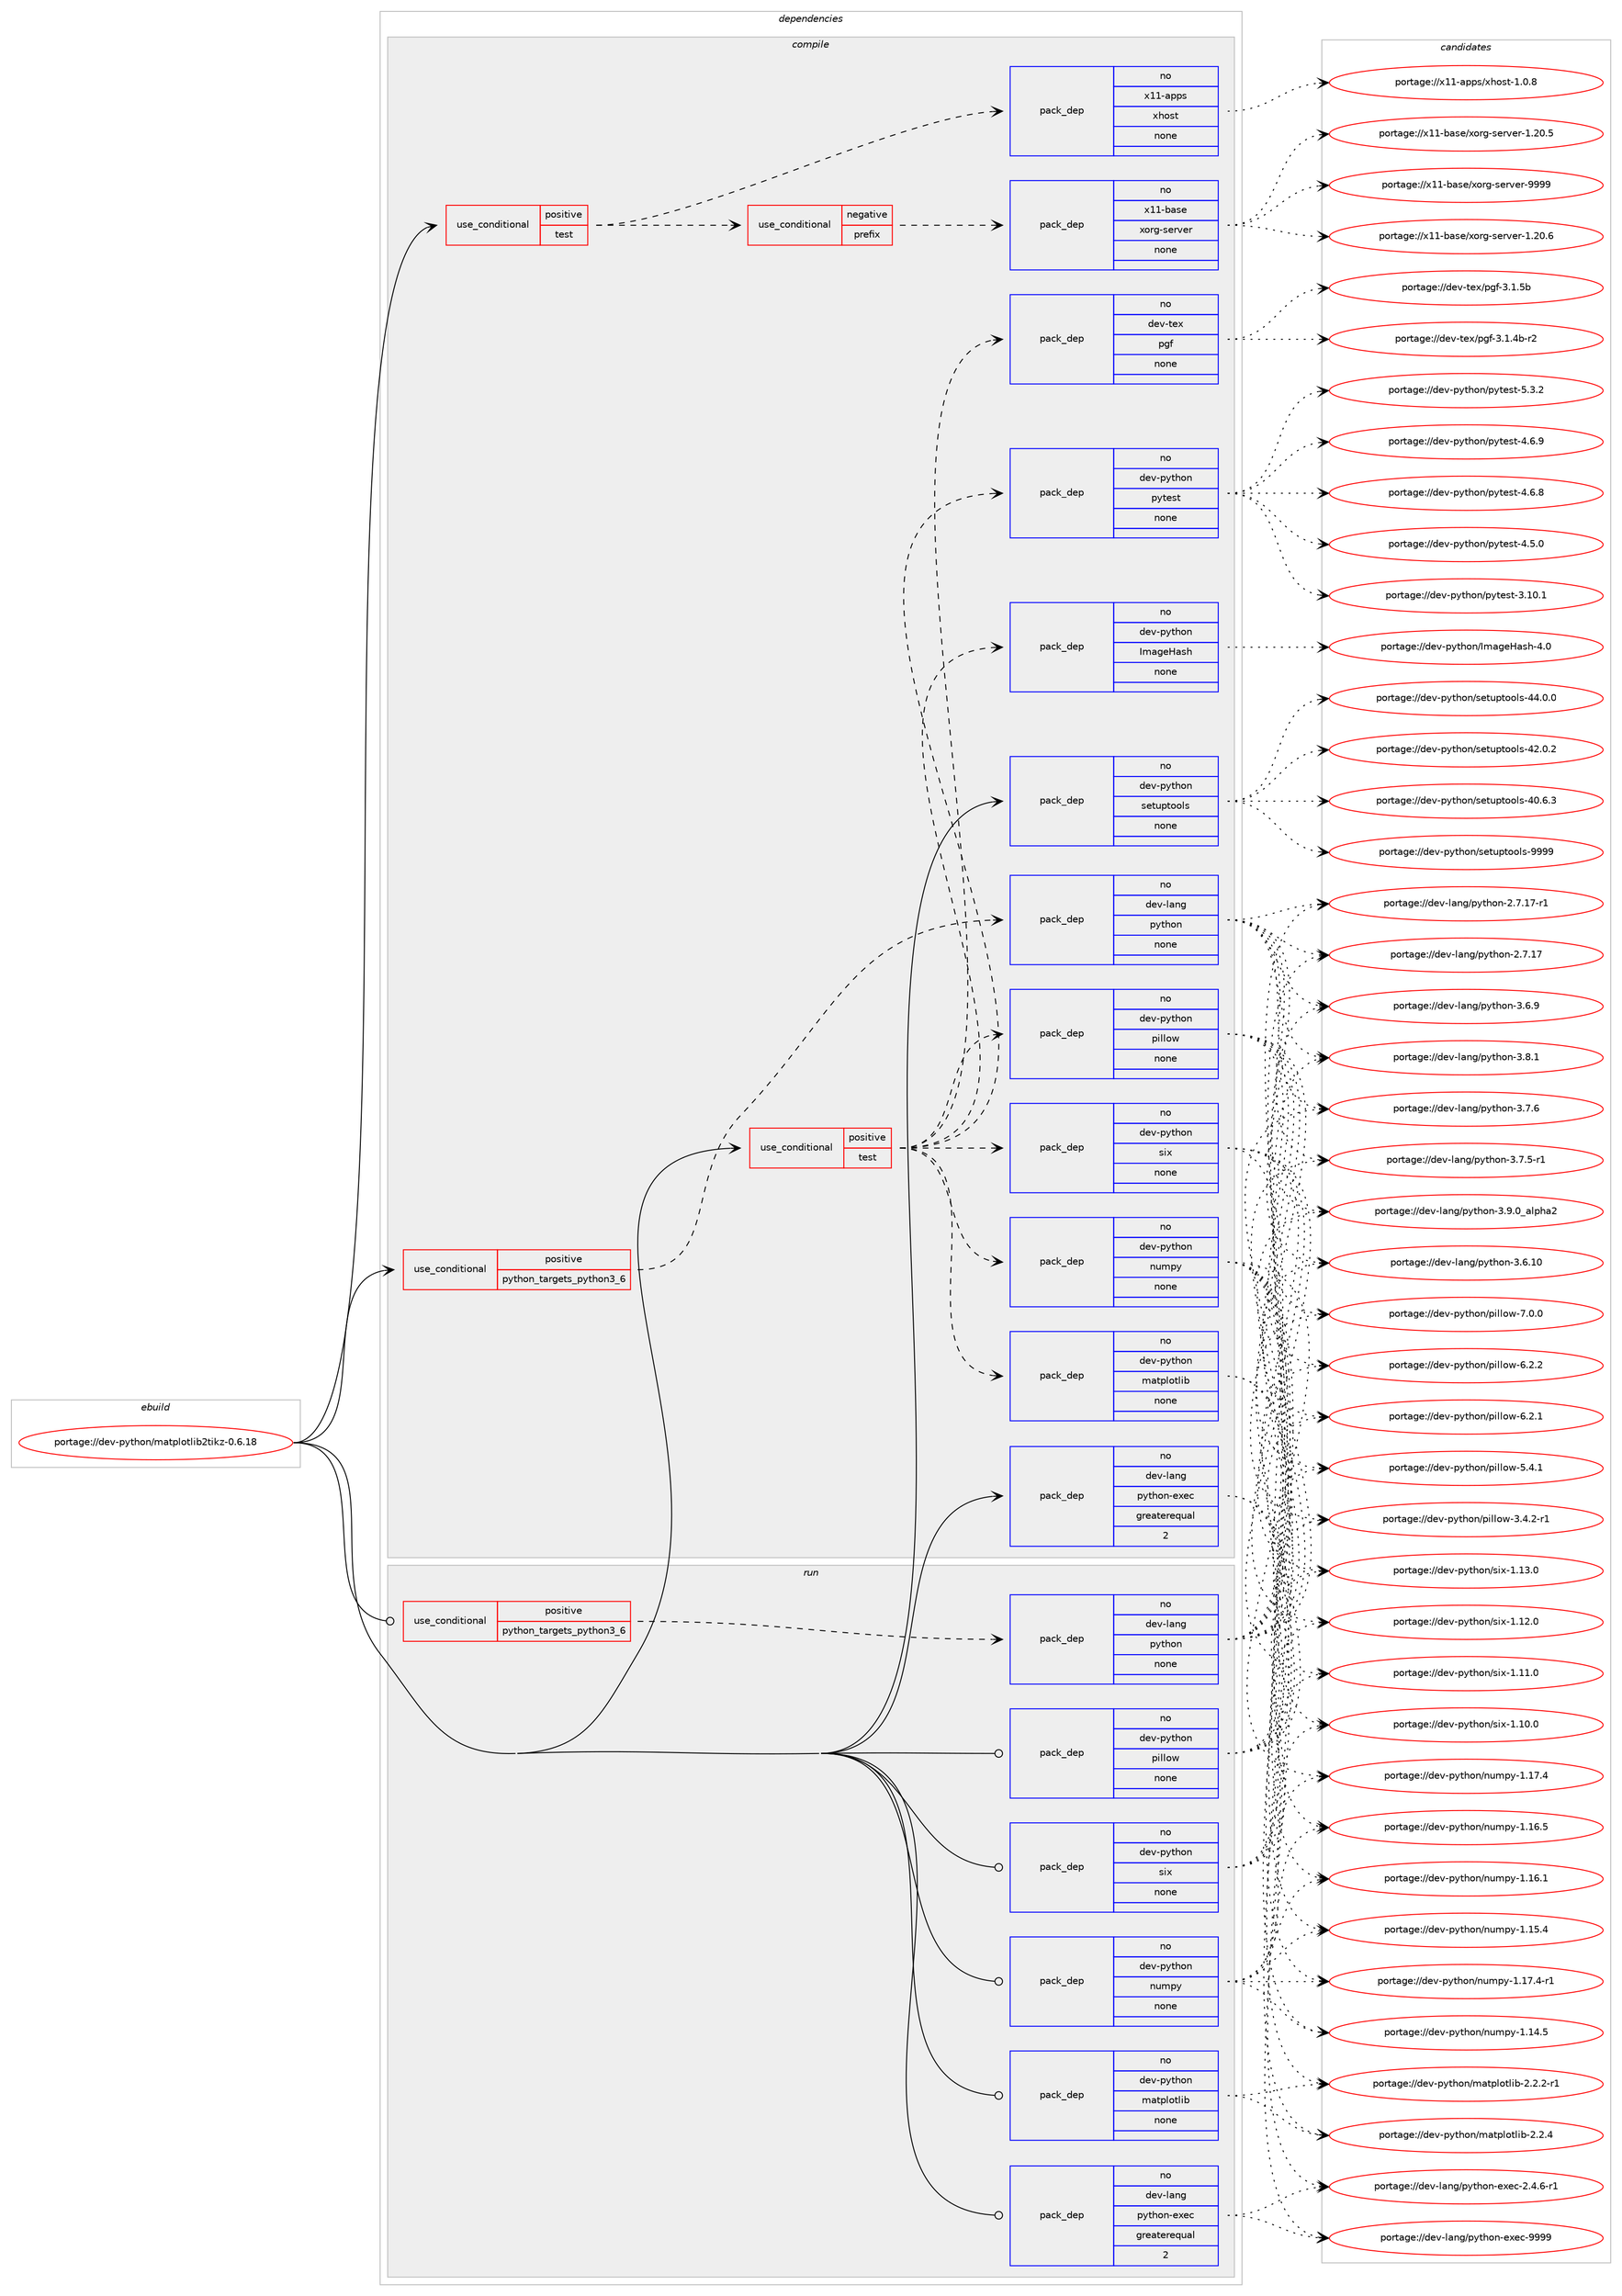 digraph prolog {

# *************
# Graph options
# *************

newrank=true;
concentrate=true;
compound=true;
graph [rankdir=LR,fontname=Helvetica,fontsize=10,ranksep=1.5];#, ranksep=2.5, nodesep=0.2];
edge  [arrowhead=vee];
node  [fontname=Helvetica,fontsize=10];

# **********
# The ebuild
# **********

subgraph cluster_leftcol {
color=gray;
label=<<i>ebuild</i>>;
id [label="portage://dev-python/matplotlib2tikz-0.6.18", color=red, width=4, href="../dev-python/matplotlib2tikz-0.6.18.svg"];
}

# ****************
# The dependencies
# ****************

subgraph cluster_midcol {
color=gray;
label=<<i>dependencies</i>>;
subgraph cluster_compile {
fillcolor="#eeeeee";
style=filled;
label=<<i>compile</i>>;
subgraph cond113051 {
dependency450873 [label=<<TABLE BORDER="0" CELLBORDER="1" CELLSPACING="0" CELLPADDING="4"><TR><TD ROWSPAN="3" CELLPADDING="10">use_conditional</TD></TR><TR><TD>positive</TD></TR><TR><TD>python_targets_python3_6</TD></TR></TABLE>>, shape=none, color=red];
subgraph pack332842 {
dependency450874 [label=<<TABLE BORDER="0" CELLBORDER="1" CELLSPACING="0" CELLPADDING="4" WIDTH="220"><TR><TD ROWSPAN="6" CELLPADDING="30">pack_dep</TD></TR><TR><TD WIDTH="110">no</TD></TR><TR><TD>dev-lang</TD></TR><TR><TD>python</TD></TR><TR><TD>none</TD></TR><TR><TD></TD></TR></TABLE>>, shape=none, color=blue];
}
dependency450873:e -> dependency450874:w [weight=20,style="dashed",arrowhead="vee"];
}
id:e -> dependency450873:w [weight=20,style="solid",arrowhead="vee"];
subgraph cond113052 {
dependency450875 [label=<<TABLE BORDER="0" CELLBORDER="1" CELLSPACING="0" CELLPADDING="4"><TR><TD ROWSPAN="3" CELLPADDING="10">use_conditional</TD></TR><TR><TD>positive</TD></TR><TR><TD>test</TD></TR></TABLE>>, shape=none, color=red];
subgraph cond113053 {
dependency450876 [label=<<TABLE BORDER="0" CELLBORDER="1" CELLSPACING="0" CELLPADDING="4"><TR><TD ROWSPAN="3" CELLPADDING="10">use_conditional</TD></TR><TR><TD>negative</TD></TR><TR><TD>prefix</TD></TR></TABLE>>, shape=none, color=red];
subgraph pack332843 {
dependency450877 [label=<<TABLE BORDER="0" CELLBORDER="1" CELLSPACING="0" CELLPADDING="4" WIDTH="220"><TR><TD ROWSPAN="6" CELLPADDING="30">pack_dep</TD></TR><TR><TD WIDTH="110">no</TD></TR><TR><TD>x11-base</TD></TR><TR><TD>xorg-server</TD></TR><TR><TD>none</TD></TR><TR><TD></TD></TR></TABLE>>, shape=none, color=blue];
}
dependency450876:e -> dependency450877:w [weight=20,style="dashed",arrowhead="vee"];
}
dependency450875:e -> dependency450876:w [weight=20,style="dashed",arrowhead="vee"];
subgraph pack332844 {
dependency450878 [label=<<TABLE BORDER="0" CELLBORDER="1" CELLSPACING="0" CELLPADDING="4" WIDTH="220"><TR><TD ROWSPAN="6" CELLPADDING="30">pack_dep</TD></TR><TR><TD WIDTH="110">no</TD></TR><TR><TD>x11-apps</TD></TR><TR><TD>xhost</TD></TR><TR><TD>none</TD></TR><TR><TD></TD></TR></TABLE>>, shape=none, color=blue];
}
dependency450875:e -> dependency450878:w [weight=20,style="dashed",arrowhead="vee"];
}
id:e -> dependency450875:w [weight=20,style="solid",arrowhead="vee"];
subgraph cond113054 {
dependency450879 [label=<<TABLE BORDER="0" CELLBORDER="1" CELLSPACING="0" CELLPADDING="4"><TR><TD ROWSPAN="3" CELLPADDING="10">use_conditional</TD></TR><TR><TD>positive</TD></TR><TR><TD>test</TD></TR></TABLE>>, shape=none, color=red];
subgraph pack332845 {
dependency450880 [label=<<TABLE BORDER="0" CELLBORDER="1" CELLSPACING="0" CELLPADDING="4" WIDTH="220"><TR><TD ROWSPAN="6" CELLPADDING="30">pack_dep</TD></TR><TR><TD WIDTH="110">no</TD></TR><TR><TD>dev-python</TD></TR><TR><TD>matplotlib</TD></TR><TR><TD>none</TD></TR><TR><TD></TD></TR></TABLE>>, shape=none, color=blue];
}
dependency450879:e -> dependency450880:w [weight=20,style="dashed",arrowhead="vee"];
subgraph pack332846 {
dependency450881 [label=<<TABLE BORDER="0" CELLBORDER="1" CELLSPACING="0" CELLPADDING="4" WIDTH="220"><TR><TD ROWSPAN="6" CELLPADDING="30">pack_dep</TD></TR><TR><TD WIDTH="110">no</TD></TR><TR><TD>dev-python</TD></TR><TR><TD>numpy</TD></TR><TR><TD>none</TD></TR><TR><TD></TD></TR></TABLE>>, shape=none, color=blue];
}
dependency450879:e -> dependency450881:w [weight=20,style="dashed",arrowhead="vee"];
subgraph pack332847 {
dependency450882 [label=<<TABLE BORDER="0" CELLBORDER="1" CELLSPACING="0" CELLPADDING="4" WIDTH="220"><TR><TD ROWSPAN="6" CELLPADDING="30">pack_dep</TD></TR><TR><TD WIDTH="110">no</TD></TR><TR><TD>dev-python</TD></TR><TR><TD>pillow</TD></TR><TR><TD>none</TD></TR><TR><TD></TD></TR></TABLE>>, shape=none, color=blue];
}
dependency450879:e -> dependency450882:w [weight=20,style="dashed",arrowhead="vee"];
subgraph pack332848 {
dependency450883 [label=<<TABLE BORDER="0" CELLBORDER="1" CELLSPACING="0" CELLPADDING="4" WIDTH="220"><TR><TD ROWSPAN="6" CELLPADDING="30">pack_dep</TD></TR><TR><TD WIDTH="110">no</TD></TR><TR><TD>dev-python</TD></TR><TR><TD>six</TD></TR><TR><TD>none</TD></TR><TR><TD></TD></TR></TABLE>>, shape=none, color=blue];
}
dependency450879:e -> dependency450883:w [weight=20,style="dashed",arrowhead="vee"];
subgraph pack332849 {
dependency450884 [label=<<TABLE BORDER="0" CELLBORDER="1" CELLSPACING="0" CELLPADDING="4" WIDTH="220"><TR><TD ROWSPAN="6" CELLPADDING="30">pack_dep</TD></TR><TR><TD WIDTH="110">no</TD></TR><TR><TD>dev-python</TD></TR><TR><TD>ImageHash</TD></TR><TR><TD>none</TD></TR><TR><TD></TD></TR></TABLE>>, shape=none, color=blue];
}
dependency450879:e -> dependency450884:w [weight=20,style="dashed",arrowhead="vee"];
subgraph pack332850 {
dependency450885 [label=<<TABLE BORDER="0" CELLBORDER="1" CELLSPACING="0" CELLPADDING="4" WIDTH="220"><TR><TD ROWSPAN="6" CELLPADDING="30">pack_dep</TD></TR><TR><TD WIDTH="110">no</TD></TR><TR><TD>dev-python</TD></TR><TR><TD>pytest</TD></TR><TR><TD>none</TD></TR><TR><TD></TD></TR></TABLE>>, shape=none, color=blue];
}
dependency450879:e -> dependency450885:w [weight=20,style="dashed",arrowhead="vee"];
subgraph pack332851 {
dependency450886 [label=<<TABLE BORDER="0" CELLBORDER="1" CELLSPACING="0" CELLPADDING="4" WIDTH="220"><TR><TD ROWSPAN="6" CELLPADDING="30">pack_dep</TD></TR><TR><TD WIDTH="110">no</TD></TR><TR><TD>dev-tex</TD></TR><TR><TD>pgf</TD></TR><TR><TD>none</TD></TR><TR><TD></TD></TR></TABLE>>, shape=none, color=blue];
}
dependency450879:e -> dependency450886:w [weight=20,style="dashed",arrowhead="vee"];
}
id:e -> dependency450879:w [weight=20,style="solid",arrowhead="vee"];
subgraph pack332852 {
dependency450887 [label=<<TABLE BORDER="0" CELLBORDER="1" CELLSPACING="0" CELLPADDING="4" WIDTH="220"><TR><TD ROWSPAN="6" CELLPADDING="30">pack_dep</TD></TR><TR><TD WIDTH="110">no</TD></TR><TR><TD>dev-lang</TD></TR><TR><TD>python-exec</TD></TR><TR><TD>greaterequal</TD></TR><TR><TD>2</TD></TR></TABLE>>, shape=none, color=blue];
}
id:e -> dependency450887:w [weight=20,style="solid",arrowhead="vee"];
subgraph pack332853 {
dependency450888 [label=<<TABLE BORDER="0" CELLBORDER="1" CELLSPACING="0" CELLPADDING="4" WIDTH="220"><TR><TD ROWSPAN="6" CELLPADDING="30">pack_dep</TD></TR><TR><TD WIDTH="110">no</TD></TR><TR><TD>dev-python</TD></TR><TR><TD>setuptools</TD></TR><TR><TD>none</TD></TR><TR><TD></TD></TR></TABLE>>, shape=none, color=blue];
}
id:e -> dependency450888:w [weight=20,style="solid",arrowhead="vee"];
}
subgraph cluster_compileandrun {
fillcolor="#eeeeee";
style=filled;
label=<<i>compile and run</i>>;
}
subgraph cluster_run {
fillcolor="#eeeeee";
style=filled;
label=<<i>run</i>>;
subgraph cond113055 {
dependency450889 [label=<<TABLE BORDER="0" CELLBORDER="1" CELLSPACING="0" CELLPADDING="4"><TR><TD ROWSPAN="3" CELLPADDING="10">use_conditional</TD></TR><TR><TD>positive</TD></TR><TR><TD>python_targets_python3_6</TD></TR></TABLE>>, shape=none, color=red];
subgraph pack332854 {
dependency450890 [label=<<TABLE BORDER="0" CELLBORDER="1" CELLSPACING="0" CELLPADDING="4" WIDTH="220"><TR><TD ROWSPAN="6" CELLPADDING="30">pack_dep</TD></TR><TR><TD WIDTH="110">no</TD></TR><TR><TD>dev-lang</TD></TR><TR><TD>python</TD></TR><TR><TD>none</TD></TR><TR><TD></TD></TR></TABLE>>, shape=none, color=blue];
}
dependency450889:e -> dependency450890:w [weight=20,style="dashed",arrowhead="vee"];
}
id:e -> dependency450889:w [weight=20,style="solid",arrowhead="odot"];
subgraph pack332855 {
dependency450891 [label=<<TABLE BORDER="0" CELLBORDER="1" CELLSPACING="0" CELLPADDING="4" WIDTH="220"><TR><TD ROWSPAN="6" CELLPADDING="30">pack_dep</TD></TR><TR><TD WIDTH="110">no</TD></TR><TR><TD>dev-lang</TD></TR><TR><TD>python-exec</TD></TR><TR><TD>greaterequal</TD></TR><TR><TD>2</TD></TR></TABLE>>, shape=none, color=blue];
}
id:e -> dependency450891:w [weight=20,style="solid",arrowhead="odot"];
subgraph pack332856 {
dependency450892 [label=<<TABLE BORDER="0" CELLBORDER="1" CELLSPACING="0" CELLPADDING="4" WIDTH="220"><TR><TD ROWSPAN="6" CELLPADDING="30">pack_dep</TD></TR><TR><TD WIDTH="110">no</TD></TR><TR><TD>dev-python</TD></TR><TR><TD>matplotlib</TD></TR><TR><TD>none</TD></TR><TR><TD></TD></TR></TABLE>>, shape=none, color=blue];
}
id:e -> dependency450892:w [weight=20,style="solid",arrowhead="odot"];
subgraph pack332857 {
dependency450893 [label=<<TABLE BORDER="0" CELLBORDER="1" CELLSPACING="0" CELLPADDING="4" WIDTH="220"><TR><TD ROWSPAN="6" CELLPADDING="30">pack_dep</TD></TR><TR><TD WIDTH="110">no</TD></TR><TR><TD>dev-python</TD></TR><TR><TD>numpy</TD></TR><TR><TD>none</TD></TR><TR><TD></TD></TR></TABLE>>, shape=none, color=blue];
}
id:e -> dependency450893:w [weight=20,style="solid",arrowhead="odot"];
subgraph pack332858 {
dependency450894 [label=<<TABLE BORDER="0" CELLBORDER="1" CELLSPACING="0" CELLPADDING="4" WIDTH="220"><TR><TD ROWSPAN="6" CELLPADDING="30">pack_dep</TD></TR><TR><TD WIDTH="110">no</TD></TR><TR><TD>dev-python</TD></TR><TR><TD>pillow</TD></TR><TR><TD>none</TD></TR><TR><TD></TD></TR></TABLE>>, shape=none, color=blue];
}
id:e -> dependency450894:w [weight=20,style="solid",arrowhead="odot"];
subgraph pack332859 {
dependency450895 [label=<<TABLE BORDER="0" CELLBORDER="1" CELLSPACING="0" CELLPADDING="4" WIDTH="220"><TR><TD ROWSPAN="6" CELLPADDING="30">pack_dep</TD></TR><TR><TD WIDTH="110">no</TD></TR><TR><TD>dev-python</TD></TR><TR><TD>six</TD></TR><TR><TD>none</TD></TR><TR><TD></TD></TR></TABLE>>, shape=none, color=blue];
}
id:e -> dependency450895:w [weight=20,style="solid",arrowhead="odot"];
}
}

# **************
# The candidates
# **************

subgraph cluster_choices {
rank=same;
color=gray;
label=<<i>candidates</i>>;

subgraph choice332842 {
color=black;
nodesep=1;
choice10010111845108971101034711212111610411111045514657464895971081121049750 [label="portage://dev-lang/python-3.9.0_alpha2", color=red, width=4,href="../dev-lang/python-3.9.0_alpha2.svg"];
choice100101118451089711010347112121116104111110455146564649 [label="portage://dev-lang/python-3.8.1", color=red, width=4,href="../dev-lang/python-3.8.1.svg"];
choice100101118451089711010347112121116104111110455146554654 [label="portage://dev-lang/python-3.7.6", color=red, width=4,href="../dev-lang/python-3.7.6.svg"];
choice1001011184510897110103471121211161041111104551465546534511449 [label="portage://dev-lang/python-3.7.5-r1", color=red, width=4,href="../dev-lang/python-3.7.5-r1.svg"];
choice100101118451089711010347112121116104111110455146544657 [label="portage://dev-lang/python-3.6.9", color=red, width=4,href="../dev-lang/python-3.6.9.svg"];
choice10010111845108971101034711212111610411111045514654464948 [label="portage://dev-lang/python-3.6.10", color=red, width=4,href="../dev-lang/python-3.6.10.svg"];
choice100101118451089711010347112121116104111110455046554649554511449 [label="portage://dev-lang/python-2.7.17-r1", color=red, width=4,href="../dev-lang/python-2.7.17-r1.svg"];
choice10010111845108971101034711212111610411111045504655464955 [label="portage://dev-lang/python-2.7.17", color=red, width=4,href="../dev-lang/python-2.7.17.svg"];
dependency450874:e -> choice10010111845108971101034711212111610411111045514657464895971081121049750:w [style=dotted,weight="100"];
dependency450874:e -> choice100101118451089711010347112121116104111110455146564649:w [style=dotted,weight="100"];
dependency450874:e -> choice100101118451089711010347112121116104111110455146554654:w [style=dotted,weight="100"];
dependency450874:e -> choice1001011184510897110103471121211161041111104551465546534511449:w [style=dotted,weight="100"];
dependency450874:e -> choice100101118451089711010347112121116104111110455146544657:w [style=dotted,weight="100"];
dependency450874:e -> choice10010111845108971101034711212111610411111045514654464948:w [style=dotted,weight="100"];
dependency450874:e -> choice100101118451089711010347112121116104111110455046554649554511449:w [style=dotted,weight="100"];
dependency450874:e -> choice10010111845108971101034711212111610411111045504655464955:w [style=dotted,weight="100"];
}
subgraph choice332843 {
color=black;
nodesep=1;
choice120494945989711510147120111114103451151011141181011144557575757 [label="portage://x11-base/xorg-server-9999", color=red, width=4,href="../x11-base/xorg-server-9999.svg"];
choice1204949459897115101471201111141034511510111411810111445494650484654 [label="portage://x11-base/xorg-server-1.20.6", color=red, width=4,href="../x11-base/xorg-server-1.20.6.svg"];
choice1204949459897115101471201111141034511510111411810111445494650484653 [label="portage://x11-base/xorg-server-1.20.5", color=red, width=4,href="../x11-base/xorg-server-1.20.5.svg"];
dependency450877:e -> choice120494945989711510147120111114103451151011141181011144557575757:w [style=dotted,weight="100"];
dependency450877:e -> choice1204949459897115101471201111141034511510111411810111445494650484654:w [style=dotted,weight="100"];
dependency450877:e -> choice1204949459897115101471201111141034511510111411810111445494650484653:w [style=dotted,weight="100"];
}
subgraph choice332844 {
color=black;
nodesep=1;
choice1204949459711211211547120104111115116454946484656 [label="portage://x11-apps/xhost-1.0.8", color=red, width=4,href="../x11-apps/xhost-1.0.8.svg"];
dependency450878:e -> choice1204949459711211211547120104111115116454946484656:w [style=dotted,weight="100"];
}
subgraph choice332845 {
color=black;
nodesep=1;
choice10010111845112121116104111110471099711611210811111610810598455046504652 [label="portage://dev-python/matplotlib-2.2.4", color=red, width=4,href="../dev-python/matplotlib-2.2.4.svg"];
choice100101118451121211161041111104710997116112108111116108105984550465046504511449 [label="portage://dev-python/matplotlib-2.2.2-r1", color=red, width=4,href="../dev-python/matplotlib-2.2.2-r1.svg"];
dependency450880:e -> choice10010111845112121116104111110471099711611210811111610810598455046504652:w [style=dotted,weight="100"];
dependency450880:e -> choice100101118451121211161041111104710997116112108111116108105984550465046504511449:w [style=dotted,weight="100"];
}
subgraph choice332846 {
color=black;
nodesep=1;
choice1001011184511212111610411111047110117109112121454946495546524511449 [label="portage://dev-python/numpy-1.17.4-r1", color=red, width=4,href="../dev-python/numpy-1.17.4-r1.svg"];
choice100101118451121211161041111104711011710911212145494649554652 [label="portage://dev-python/numpy-1.17.4", color=red, width=4,href="../dev-python/numpy-1.17.4.svg"];
choice100101118451121211161041111104711011710911212145494649544653 [label="portage://dev-python/numpy-1.16.5", color=red, width=4,href="../dev-python/numpy-1.16.5.svg"];
choice100101118451121211161041111104711011710911212145494649544649 [label="portage://dev-python/numpy-1.16.1", color=red, width=4,href="../dev-python/numpy-1.16.1.svg"];
choice100101118451121211161041111104711011710911212145494649534652 [label="portage://dev-python/numpy-1.15.4", color=red, width=4,href="../dev-python/numpy-1.15.4.svg"];
choice100101118451121211161041111104711011710911212145494649524653 [label="portage://dev-python/numpy-1.14.5", color=red, width=4,href="../dev-python/numpy-1.14.5.svg"];
dependency450881:e -> choice1001011184511212111610411111047110117109112121454946495546524511449:w [style=dotted,weight="100"];
dependency450881:e -> choice100101118451121211161041111104711011710911212145494649554652:w [style=dotted,weight="100"];
dependency450881:e -> choice100101118451121211161041111104711011710911212145494649544653:w [style=dotted,weight="100"];
dependency450881:e -> choice100101118451121211161041111104711011710911212145494649544649:w [style=dotted,weight="100"];
dependency450881:e -> choice100101118451121211161041111104711011710911212145494649534652:w [style=dotted,weight="100"];
dependency450881:e -> choice100101118451121211161041111104711011710911212145494649524653:w [style=dotted,weight="100"];
}
subgraph choice332847 {
color=black;
nodesep=1;
choice1001011184511212111610411111047112105108108111119455546484648 [label="portage://dev-python/pillow-7.0.0", color=red, width=4,href="../dev-python/pillow-7.0.0.svg"];
choice1001011184511212111610411111047112105108108111119455446504650 [label="portage://dev-python/pillow-6.2.2", color=red, width=4,href="../dev-python/pillow-6.2.2.svg"];
choice1001011184511212111610411111047112105108108111119455446504649 [label="portage://dev-python/pillow-6.2.1", color=red, width=4,href="../dev-python/pillow-6.2.1.svg"];
choice1001011184511212111610411111047112105108108111119455346524649 [label="portage://dev-python/pillow-5.4.1", color=red, width=4,href="../dev-python/pillow-5.4.1.svg"];
choice10010111845112121116104111110471121051081081111194551465246504511449 [label="portage://dev-python/pillow-3.4.2-r1", color=red, width=4,href="../dev-python/pillow-3.4.2-r1.svg"];
dependency450882:e -> choice1001011184511212111610411111047112105108108111119455546484648:w [style=dotted,weight="100"];
dependency450882:e -> choice1001011184511212111610411111047112105108108111119455446504650:w [style=dotted,weight="100"];
dependency450882:e -> choice1001011184511212111610411111047112105108108111119455446504649:w [style=dotted,weight="100"];
dependency450882:e -> choice1001011184511212111610411111047112105108108111119455346524649:w [style=dotted,weight="100"];
dependency450882:e -> choice10010111845112121116104111110471121051081081111194551465246504511449:w [style=dotted,weight="100"];
}
subgraph choice332848 {
color=black;
nodesep=1;
choice100101118451121211161041111104711510512045494649514648 [label="portage://dev-python/six-1.13.0", color=red, width=4,href="../dev-python/six-1.13.0.svg"];
choice100101118451121211161041111104711510512045494649504648 [label="portage://dev-python/six-1.12.0", color=red, width=4,href="../dev-python/six-1.12.0.svg"];
choice100101118451121211161041111104711510512045494649494648 [label="portage://dev-python/six-1.11.0", color=red, width=4,href="../dev-python/six-1.11.0.svg"];
choice100101118451121211161041111104711510512045494649484648 [label="portage://dev-python/six-1.10.0", color=red, width=4,href="../dev-python/six-1.10.0.svg"];
dependency450883:e -> choice100101118451121211161041111104711510512045494649514648:w [style=dotted,weight="100"];
dependency450883:e -> choice100101118451121211161041111104711510512045494649504648:w [style=dotted,weight="100"];
dependency450883:e -> choice100101118451121211161041111104711510512045494649494648:w [style=dotted,weight="100"];
dependency450883:e -> choice100101118451121211161041111104711510512045494649484648:w [style=dotted,weight="100"];
}
subgraph choice332849 {
color=black;
nodesep=1;
choice10010111845112121116104111110477310997103101729711510445524648 [label="portage://dev-python/ImageHash-4.0", color=red, width=4,href="../dev-python/ImageHash-4.0.svg"];
dependency450884:e -> choice10010111845112121116104111110477310997103101729711510445524648:w [style=dotted,weight="100"];
}
subgraph choice332850 {
color=black;
nodesep=1;
choice1001011184511212111610411111047112121116101115116455346514650 [label="portage://dev-python/pytest-5.3.2", color=red, width=4,href="../dev-python/pytest-5.3.2.svg"];
choice1001011184511212111610411111047112121116101115116455246544657 [label="portage://dev-python/pytest-4.6.9", color=red, width=4,href="../dev-python/pytest-4.6.9.svg"];
choice1001011184511212111610411111047112121116101115116455246544656 [label="portage://dev-python/pytest-4.6.8", color=red, width=4,href="../dev-python/pytest-4.6.8.svg"];
choice1001011184511212111610411111047112121116101115116455246534648 [label="portage://dev-python/pytest-4.5.0", color=red, width=4,href="../dev-python/pytest-4.5.0.svg"];
choice100101118451121211161041111104711212111610111511645514649484649 [label="portage://dev-python/pytest-3.10.1", color=red, width=4,href="../dev-python/pytest-3.10.1.svg"];
dependency450885:e -> choice1001011184511212111610411111047112121116101115116455346514650:w [style=dotted,weight="100"];
dependency450885:e -> choice1001011184511212111610411111047112121116101115116455246544657:w [style=dotted,weight="100"];
dependency450885:e -> choice1001011184511212111610411111047112121116101115116455246544656:w [style=dotted,weight="100"];
dependency450885:e -> choice1001011184511212111610411111047112121116101115116455246534648:w [style=dotted,weight="100"];
dependency450885:e -> choice100101118451121211161041111104711212111610111511645514649484649:w [style=dotted,weight="100"];
}
subgraph choice332851 {
color=black;
nodesep=1;
choice100101118451161011204711210310245514649465398 [label="portage://dev-tex/pgf-3.1.5b", color=red, width=4,href="../dev-tex/pgf-3.1.5b.svg"];
choice1001011184511610112047112103102455146494652984511450 [label="portage://dev-tex/pgf-3.1.4b-r2", color=red, width=4,href="../dev-tex/pgf-3.1.4b-r2.svg"];
dependency450886:e -> choice100101118451161011204711210310245514649465398:w [style=dotted,weight="100"];
dependency450886:e -> choice1001011184511610112047112103102455146494652984511450:w [style=dotted,weight="100"];
}
subgraph choice332852 {
color=black;
nodesep=1;
choice10010111845108971101034711212111610411111045101120101994557575757 [label="portage://dev-lang/python-exec-9999", color=red, width=4,href="../dev-lang/python-exec-9999.svg"];
choice10010111845108971101034711212111610411111045101120101994550465246544511449 [label="portage://dev-lang/python-exec-2.4.6-r1", color=red, width=4,href="../dev-lang/python-exec-2.4.6-r1.svg"];
dependency450887:e -> choice10010111845108971101034711212111610411111045101120101994557575757:w [style=dotted,weight="100"];
dependency450887:e -> choice10010111845108971101034711212111610411111045101120101994550465246544511449:w [style=dotted,weight="100"];
}
subgraph choice332853 {
color=black;
nodesep=1;
choice10010111845112121116104111110471151011161171121161111111081154557575757 [label="portage://dev-python/setuptools-9999", color=red, width=4,href="../dev-python/setuptools-9999.svg"];
choice100101118451121211161041111104711510111611711211611111110811545525246484648 [label="portage://dev-python/setuptools-44.0.0", color=red, width=4,href="../dev-python/setuptools-44.0.0.svg"];
choice100101118451121211161041111104711510111611711211611111110811545525046484650 [label="portage://dev-python/setuptools-42.0.2", color=red, width=4,href="../dev-python/setuptools-42.0.2.svg"];
choice100101118451121211161041111104711510111611711211611111110811545524846544651 [label="portage://dev-python/setuptools-40.6.3", color=red, width=4,href="../dev-python/setuptools-40.6.3.svg"];
dependency450888:e -> choice10010111845112121116104111110471151011161171121161111111081154557575757:w [style=dotted,weight="100"];
dependency450888:e -> choice100101118451121211161041111104711510111611711211611111110811545525246484648:w [style=dotted,weight="100"];
dependency450888:e -> choice100101118451121211161041111104711510111611711211611111110811545525046484650:w [style=dotted,weight="100"];
dependency450888:e -> choice100101118451121211161041111104711510111611711211611111110811545524846544651:w [style=dotted,weight="100"];
}
subgraph choice332854 {
color=black;
nodesep=1;
choice10010111845108971101034711212111610411111045514657464895971081121049750 [label="portage://dev-lang/python-3.9.0_alpha2", color=red, width=4,href="../dev-lang/python-3.9.0_alpha2.svg"];
choice100101118451089711010347112121116104111110455146564649 [label="portage://dev-lang/python-3.8.1", color=red, width=4,href="../dev-lang/python-3.8.1.svg"];
choice100101118451089711010347112121116104111110455146554654 [label="portage://dev-lang/python-3.7.6", color=red, width=4,href="../dev-lang/python-3.7.6.svg"];
choice1001011184510897110103471121211161041111104551465546534511449 [label="portage://dev-lang/python-3.7.5-r1", color=red, width=4,href="../dev-lang/python-3.7.5-r1.svg"];
choice100101118451089711010347112121116104111110455146544657 [label="portage://dev-lang/python-3.6.9", color=red, width=4,href="../dev-lang/python-3.6.9.svg"];
choice10010111845108971101034711212111610411111045514654464948 [label="portage://dev-lang/python-3.6.10", color=red, width=4,href="../dev-lang/python-3.6.10.svg"];
choice100101118451089711010347112121116104111110455046554649554511449 [label="portage://dev-lang/python-2.7.17-r1", color=red, width=4,href="../dev-lang/python-2.7.17-r1.svg"];
choice10010111845108971101034711212111610411111045504655464955 [label="portage://dev-lang/python-2.7.17", color=red, width=4,href="../dev-lang/python-2.7.17.svg"];
dependency450890:e -> choice10010111845108971101034711212111610411111045514657464895971081121049750:w [style=dotted,weight="100"];
dependency450890:e -> choice100101118451089711010347112121116104111110455146564649:w [style=dotted,weight="100"];
dependency450890:e -> choice100101118451089711010347112121116104111110455146554654:w [style=dotted,weight="100"];
dependency450890:e -> choice1001011184510897110103471121211161041111104551465546534511449:w [style=dotted,weight="100"];
dependency450890:e -> choice100101118451089711010347112121116104111110455146544657:w [style=dotted,weight="100"];
dependency450890:e -> choice10010111845108971101034711212111610411111045514654464948:w [style=dotted,weight="100"];
dependency450890:e -> choice100101118451089711010347112121116104111110455046554649554511449:w [style=dotted,weight="100"];
dependency450890:e -> choice10010111845108971101034711212111610411111045504655464955:w [style=dotted,weight="100"];
}
subgraph choice332855 {
color=black;
nodesep=1;
choice10010111845108971101034711212111610411111045101120101994557575757 [label="portage://dev-lang/python-exec-9999", color=red, width=4,href="../dev-lang/python-exec-9999.svg"];
choice10010111845108971101034711212111610411111045101120101994550465246544511449 [label="portage://dev-lang/python-exec-2.4.6-r1", color=red, width=4,href="../dev-lang/python-exec-2.4.6-r1.svg"];
dependency450891:e -> choice10010111845108971101034711212111610411111045101120101994557575757:w [style=dotted,weight="100"];
dependency450891:e -> choice10010111845108971101034711212111610411111045101120101994550465246544511449:w [style=dotted,weight="100"];
}
subgraph choice332856 {
color=black;
nodesep=1;
choice10010111845112121116104111110471099711611210811111610810598455046504652 [label="portage://dev-python/matplotlib-2.2.4", color=red, width=4,href="../dev-python/matplotlib-2.2.4.svg"];
choice100101118451121211161041111104710997116112108111116108105984550465046504511449 [label="portage://dev-python/matplotlib-2.2.2-r1", color=red, width=4,href="../dev-python/matplotlib-2.2.2-r1.svg"];
dependency450892:e -> choice10010111845112121116104111110471099711611210811111610810598455046504652:w [style=dotted,weight="100"];
dependency450892:e -> choice100101118451121211161041111104710997116112108111116108105984550465046504511449:w [style=dotted,weight="100"];
}
subgraph choice332857 {
color=black;
nodesep=1;
choice1001011184511212111610411111047110117109112121454946495546524511449 [label="portage://dev-python/numpy-1.17.4-r1", color=red, width=4,href="../dev-python/numpy-1.17.4-r1.svg"];
choice100101118451121211161041111104711011710911212145494649554652 [label="portage://dev-python/numpy-1.17.4", color=red, width=4,href="../dev-python/numpy-1.17.4.svg"];
choice100101118451121211161041111104711011710911212145494649544653 [label="portage://dev-python/numpy-1.16.5", color=red, width=4,href="../dev-python/numpy-1.16.5.svg"];
choice100101118451121211161041111104711011710911212145494649544649 [label="portage://dev-python/numpy-1.16.1", color=red, width=4,href="../dev-python/numpy-1.16.1.svg"];
choice100101118451121211161041111104711011710911212145494649534652 [label="portage://dev-python/numpy-1.15.4", color=red, width=4,href="../dev-python/numpy-1.15.4.svg"];
choice100101118451121211161041111104711011710911212145494649524653 [label="portage://dev-python/numpy-1.14.5", color=red, width=4,href="../dev-python/numpy-1.14.5.svg"];
dependency450893:e -> choice1001011184511212111610411111047110117109112121454946495546524511449:w [style=dotted,weight="100"];
dependency450893:e -> choice100101118451121211161041111104711011710911212145494649554652:w [style=dotted,weight="100"];
dependency450893:e -> choice100101118451121211161041111104711011710911212145494649544653:w [style=dotted,weight="100"];
dependency450893:e -> choice100101118451121211161041111104711011710911212145494649544649:w [style=dotted,weight="100"];
dependency450893:e -> choice100101118451121211161041111104711011710911212145494649534652:w [style=dotted,weight="100"];
dependency450893:e -> choice100101118451121211161041111104711011710911212145494649524653:w [style=dotted,weight="100"];
}
subgraph choice332858 {
color=black;
nodesep=1;
choice1001011184511212111610411111047112105108108111119455546484648 [label="portage://dev-python/pillow-7.0.0", color=red, width=4,href="../dev-python/pillow-7.0.0.svg"];
choice1001011184511212111610411111047112105108108111119455446504650 [label="portage://dev-python/pillow-6.2.2", color=red, width=4,href="../dev-python/pillow-6.2.2.svg"];
choice1001011184511212111610411111047112105108108111119455446504649 [label="portage://dev-python/pillow-6.2.1", color=red, width=4,href="../dev-python/pillow-6.2.1.svg"];
choice1001011184511212111610411111047112105108108111119455346524649 [label="portage://dev-python/pillow-5.4.1", color=red, width=4,href="../dev-python/pillow-5.4.1.svg"];
choice10010111845112121116104111110471121051081081111194551465246504511449 [label="portage://dev-python/pillow-3.4.2-r1", color=red, width=4,href="../dev-python/pillow-3.4.2-r1.svg"];
dependency450894:e -> choice1001011184511212111610411111047112105108108111119455546484648:w [style=dotted,weight="100"];
dependency450894:e -> choice1001011184511212111610411111047112105108108111119455446504650:w [style=dotted,weight="100"];
dependency450894:e -> choice1001011184511212111610411111047112105108108111119455446504649:w [style=dotted,weight="100"];
dependency450894:e -> choice1001011184511212111610411111047112105108108111119455346524649:w [style=dotted,weight="100"];
dependency450894:e -> choice10010111845112121116104111110471121051081081111194551465246504511449:w [style=dotted,weight="100"];
}
subgraph choice332859 {
color=black;
nodesep=1;
choice100101118451121211161041111104711510512045494649514648 [label="portage://dev-python/six-1.13.0", color=red, width=4,href="../dev-python/six-1.13.0.svg"];
choice100101118451121211161041111104711510512045494649504648 [label="portage://dev-python/six-1.12.0", color=red, width=4,href="../dev-python/six-1.12.0.svg"];
choice100101118451121211161041111104711510512045494649494648 [label="portage://dev-python/six-1.11.0", color=red, width=4,href="../dev-python/six-1.11.0.svg"];
choice100101118451121211161041111104711510512045494649484648 [label="portage://dev-python/six-1.10.0", color=red, width=4,href="../dev-python/six-1.10.0.svg"];
dependency450895:e -> choice100101118451121211161041111104711510512045494649514648:w [style=dotted,weight="100"];
dependency450895:e -> choice100101118451121211161041111104711510512045494649504648:w [style=dotted,weight="100"];
dependency450895:e -> choice100101118451121211161041111104711510512045494649494648:w [style=dotted,weight="100"];
dependency450895:e -> choice100101118451121211161041111104711510512045494649484648:w [style=dotted,weight="100"];
}
}

}
